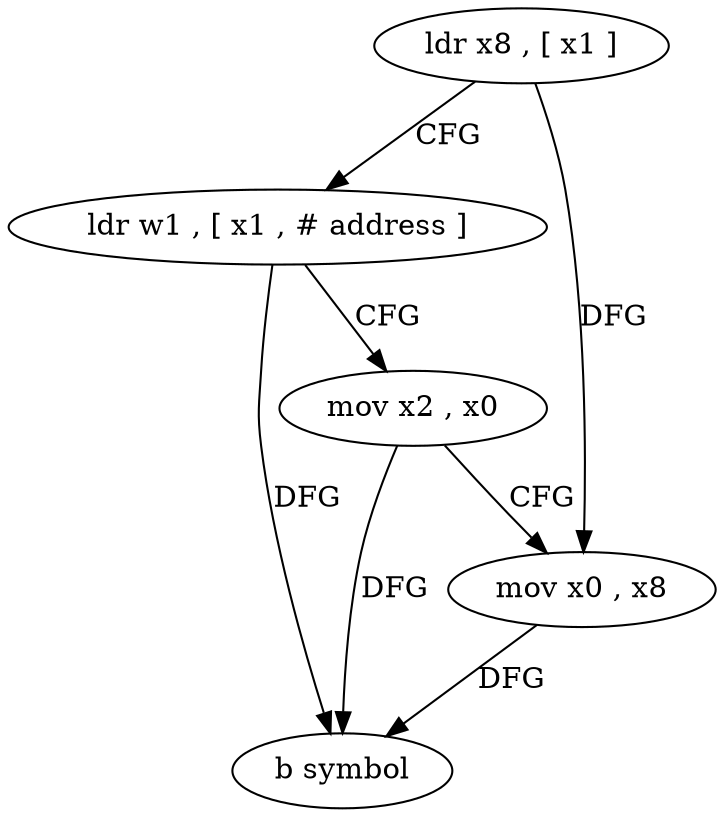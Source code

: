 digraph "func" {
"4229176" [label = "ldr x8 , [ x1 ]" ]
"4229180" [label = "ldr w1 , [ x1 , # address ]" ]
"4229184" [label = "mov x2 , x0" ]
"4229188" [label = "mov x0 , x8" ]
"4229192" [label = "b symbol" ]
"4229176" -> "4229180" [ label = "CFG" ]
"4229176" -> "4229188" [ label = "DFG" ]
"4229180" -> "4229184" [ label = "CFG" ]
"4229180" -> "4229192" [ label = "DFG" ]
"4229184" -> "4229188" [ label = "CFG" ]
"4229184" -> "4229192" [ label = "DFG" ]
"4229188" -> "4229192" [ label = "DFG" ]
}
